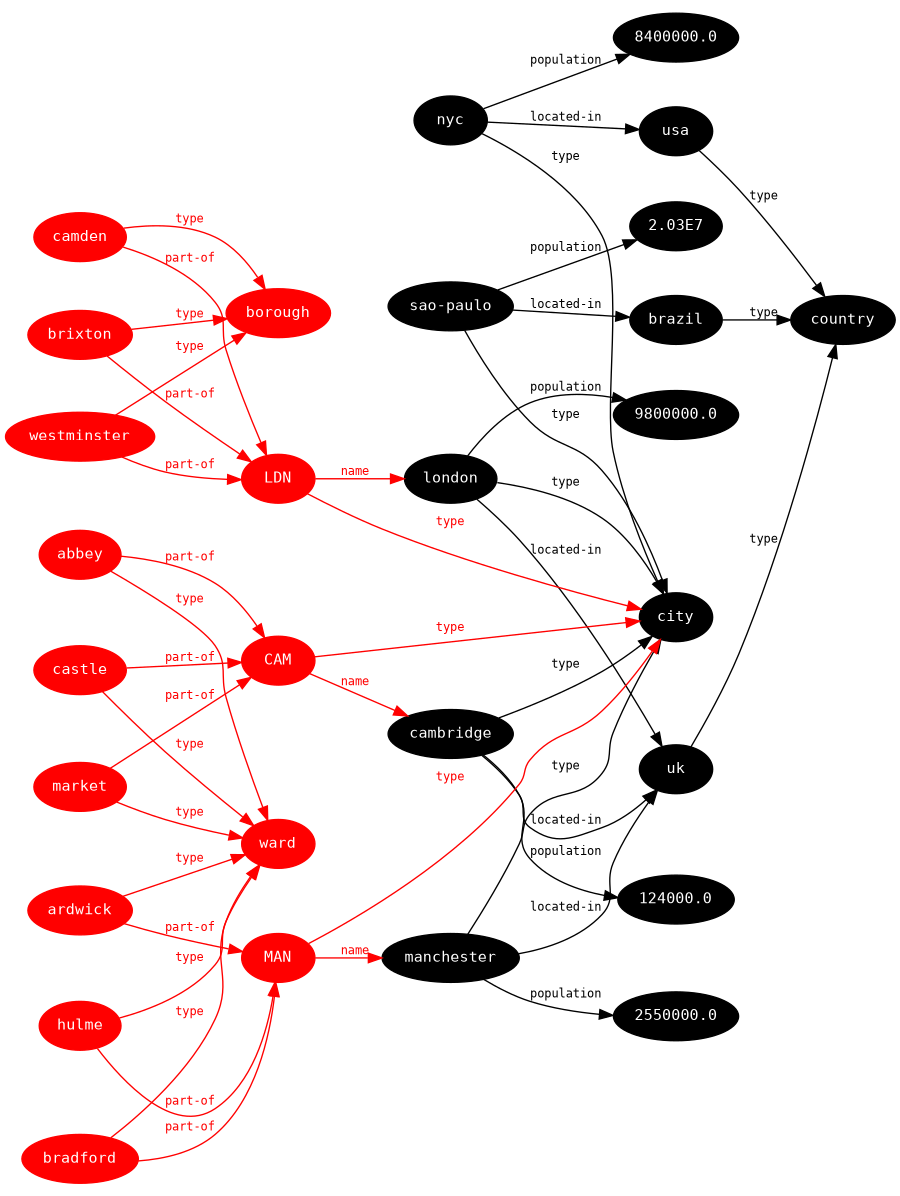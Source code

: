 digraph G {
  size="6,8"
  ratio=fill;
  rankdir=LR;
  ranksep=0.1;
node[color="black",style="filled",fontname="Inconsolata",fontcolor="white",fontsize=11];
edge[fontname="Inconsolata",fontsize="9"];
"nyc" -> "8400000.0" [label="population"];
"nyc" -> "city" [label="type"];
"nyc" -> "usa" [label="located-in"];
"sao-paulo" -> "2.03E7" [label="population"];
"sao-paulo" -> "brazil" [label="located-in"];
"sao-paulo" -> "city" [label="type"];
"uk" -> "country" [label="type"];
"usa" -> "country" [label="type"];
"brazil" -> "country" [label="type"];
"london" -> "9800000.0" [label="population"];
"london" -> "city" [label="type"];
"london" -> "uk" [label="located-in"];
"manchester" -> "2550000.0" [label="population"];
"manchester" -> "city" [label="type"];
"manchester" -> "uk" [label="located-in"];
"cambridge" -> "124000.0" [label="population"];
"cambridge" -> "city" [label="type"];
"cambridge" -> "uk" [label="located-in"];

edge[fontname="Inconsolata",fontsize="9",color=red,fontcolor=red];
node[color=red,style="filled",fontname="Inconsolata",fontcolor=white,fontsize=11];

"CAM" -> "cambridge" [label="name"];
"CAM" -> "city" [label="type"];
"LDN" -> "city" [label="type"];
"LDN" -> "london" [label="name"];
"MAN" -> "city" [label="type"];
"MAN" -> "manchester" [label="name"];
"abbey" -> "CAM" [label="part-of"];
"abbey" -> "ward" [label="type"];
"ardwick" -> "MAN" [label="part-of"];
"ardwick" -> "ward" [label="type"];
"bradford" -> "MAN" [label="part-of"];
"bradford" -> "ward" [label="type"];
"brixton" -> "LDN" [label="part-of"];
"brixton" -> "borough" [label="type"];
"camden" -> "LDN" [label="part-of"];
"camden" -> "borough" [label="type"];
"castle" -> "CAM" [label="part-of"];
"castle" -> "ward" [label="type"];
"hulme" -> "MAN" [label="part-of"];
"hulme" -> "ward" [label="type"];
"market" -> "CAM" [label="part-of"];
"market" -> "ward" [label="type"];
"westminster" -> "LDN" [label="part-of"];
"westminster" -> "borough" [label="type"];
}